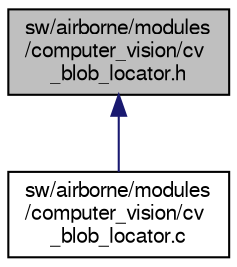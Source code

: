 digraph "sw/airborne/modules/computer_vision/cv_blob_locator.h"
{
  edge [fontname="FreeSans",fontsize="10",labelfontname="FreeSans",labelfontsize="10"];
  node [fontname="FreeSans",fontsize="10",shape=record];
  Node1 [label="sw/airborne/modules\l/computer_vision/cv\l_blob_locator.h",height=0.2,width=0.4,color="black", fillcolor="grey75", style="filled", fontcolor="black"];
  Node1 -> Node2 [dir="back",color="midnightblue",fontsize="10",style="solid",fontname="FreeSans"];
  Node2 [label="sw/airborne/modules\l/computer_vision/cv\l_blob_locator.c",height=0.2,width=0.4,color="black", fillcolor="white", style="filled",URL="$cv__blob__locator_8c.html"];
}
